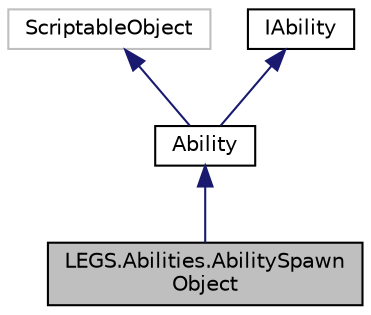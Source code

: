 digraph "LEGS.Abilities.AbilitySpawnObject"
{
 // LATEX_PDF_SIZE
  edge [fontname="Helvetica",fontsize="10",labelfontname="Helvetica",labelfontsize="10"];
  node [fontname="Helvetica",fontsize="10",shape=record];
  Node1 [label="LEGS.Abilities.AbilitySpawn\lObject",height=0.2,width=0.4,color="black", fillcolor="grey75", style="filled", fontcolor="black",tooltip="Ability that spawns an object"];
  Node2 -> Node1 [dir="back",color="midnightblue",fontsize="10",style="solid",fontname="Helvetica"];
  Node2 [label="Ability",height=0.2,width=0.4,color="black", fillcolor="white", style="filled",URL="$classLEGS_1_1Abilities_1_1Ability.html",tooltip="ScriptableObject version of an IAbility for convenience"];
  Node3 -> Node2 [dir="back",color="midnightblue",fontsize="10",style="solid",fontname="Helvetica"];
  Node3 [label="ScriptableObject",height=0.2,width=0.4,color="grey75", fillcolor="white", style="filled",tooltip=" "];
  Node4 -> Node2 [dir="back",color="midnightblue",fontsize="10",style="solid",fontname="Helvetica"];
  Node4 [label="IAbility",height=0.2,width=0.4,color="black", fillcolor="white", style="filled",URL="$interfaceLEGS_1_1Abilities_1_1IAbility.html",tooltip="An activateable script that modifies a character or the world in some form"];
}
